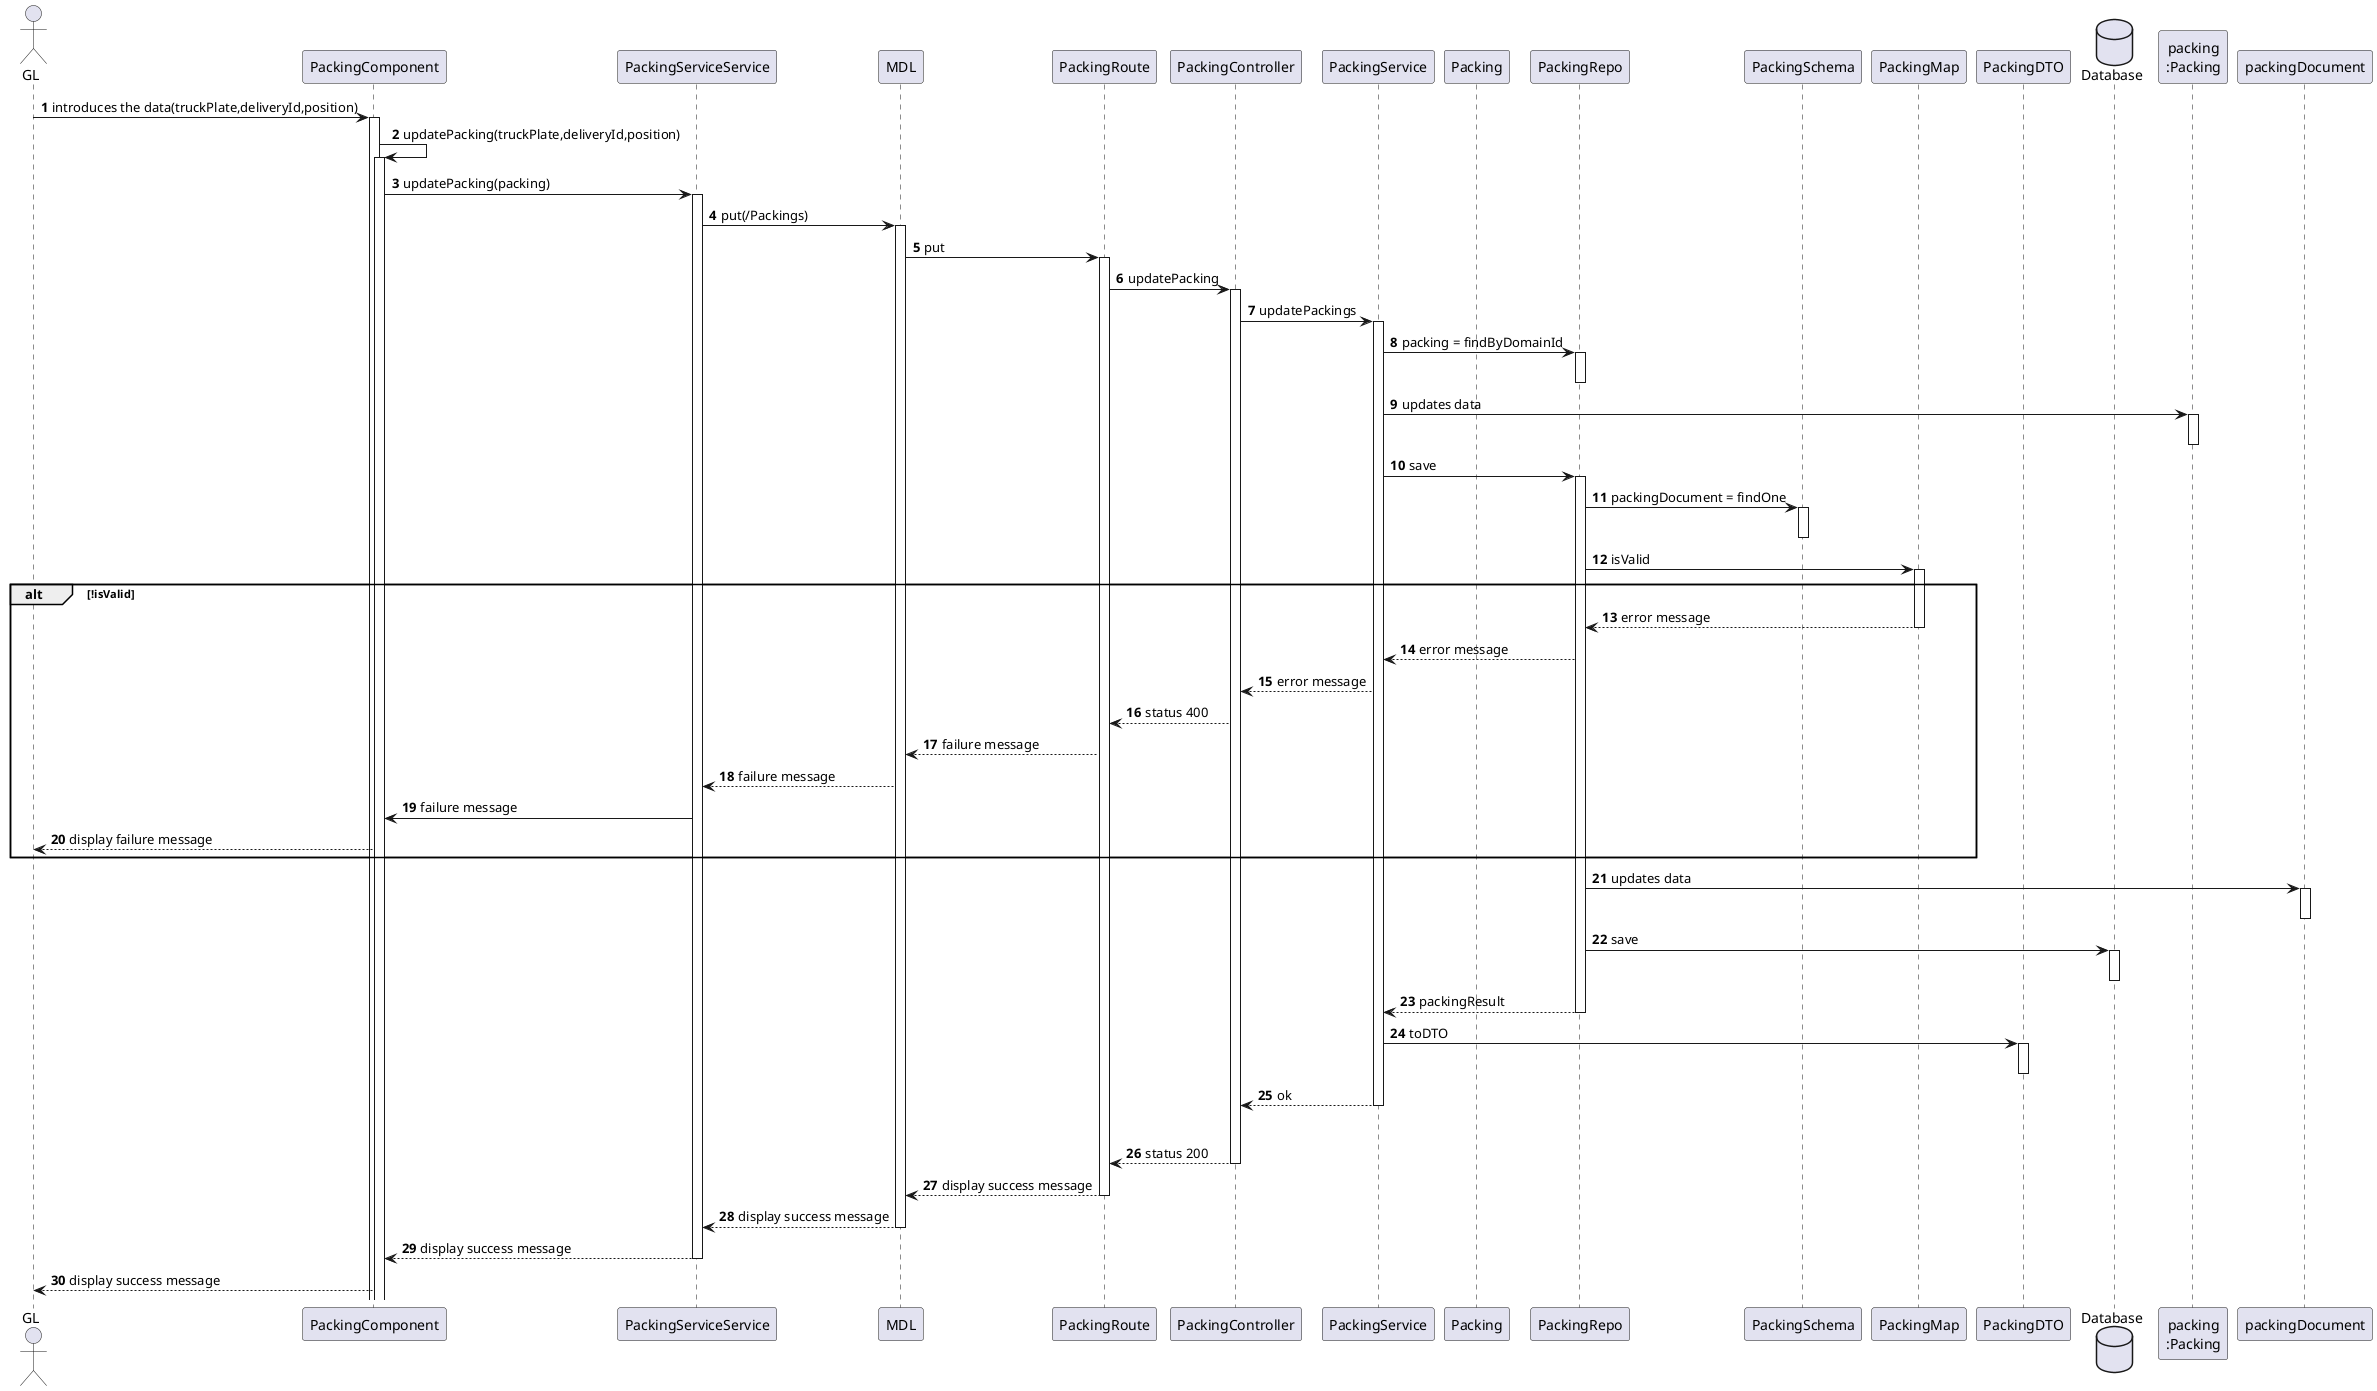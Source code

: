 @startuml

autonumber
actor "GL" as GL
participant "PackingComponent" as COMP
participant "PackingServiceService" as SS
participant "MDL" as MDL
participant "PackingRoute" as ROUTE
participant "PackingController" as CTR
participant "PackingService" as SERVICE
participant "Packing" as Path
participant "PackingRepo" as REPO
participant "PackingSchema" as SCHEMA
participant "PackingMap" as MAP
participant "PackingDTO" as DTO
database "Database" as DB
participant "packing\n:Packing" as path
participant "packingDocument" as DOC

GL-> COMP : introduces the data(truckPlate,deliveryId,position)
activate COMP
COMP -> COMP : updatePacking(truckPlate,deliveryId,position)
activate COMP
COMP -> SS : updatePacking(packing)
activate SS
SS -> MDL : put(/Packings)
activate MDL
MDL -> ROUTE : put
activate ROUTE
ROUTE -> CTR : updatePacking
activate CTR
CTR -> SERVICE : updatePackings
activate SERVICE
SERVICE -> REPO : packing = findByDomainId
activate REPO
deactivate REPO
SERVICE -> path : updates data
activate path
deactivate path
SERVICE -> REPO : save
activate REPO
REPO -> SCHEMA : packingDocument = findOne
activate SCHEMA
deactivate SCHEMA
REPO -> MAP : isValid
activate MAP
alt !isValid
MAP --> REPO: error message
deactivate MAP
SERVICE <--REPO : error message
CTR <-- SERVICE : error message
ROUTE <-- CTR : status 400
MDL <-- ROUTE : failure message
MDL --> SS : failure message
SS -> COMP : failure message
GL<-- COMP : display failure message
end
deactivate MAP
REPO -> DOC : updates data
activate DOC
deactivate DOC
REPO -> DB : save
activate DB
deactivate DB 
REPO --> SERVICE : packingResult
deactivate REPO
SERVICE -> DTO : toDTO
activate DTO
deactivate DTO
SERVICE --> CTR : ok
deactivate SERVICE
alt success
CTR --> ROUTE : status 200
deactivate CTR
ROUTE --> MDL : display success message
deactivate ROUTE
MDL --> SS : display success message
deactivate MDL
SS --> COMP : display success message
deactivate SS
deactivate MDL
GL<-- COMP : display success message

@enduml